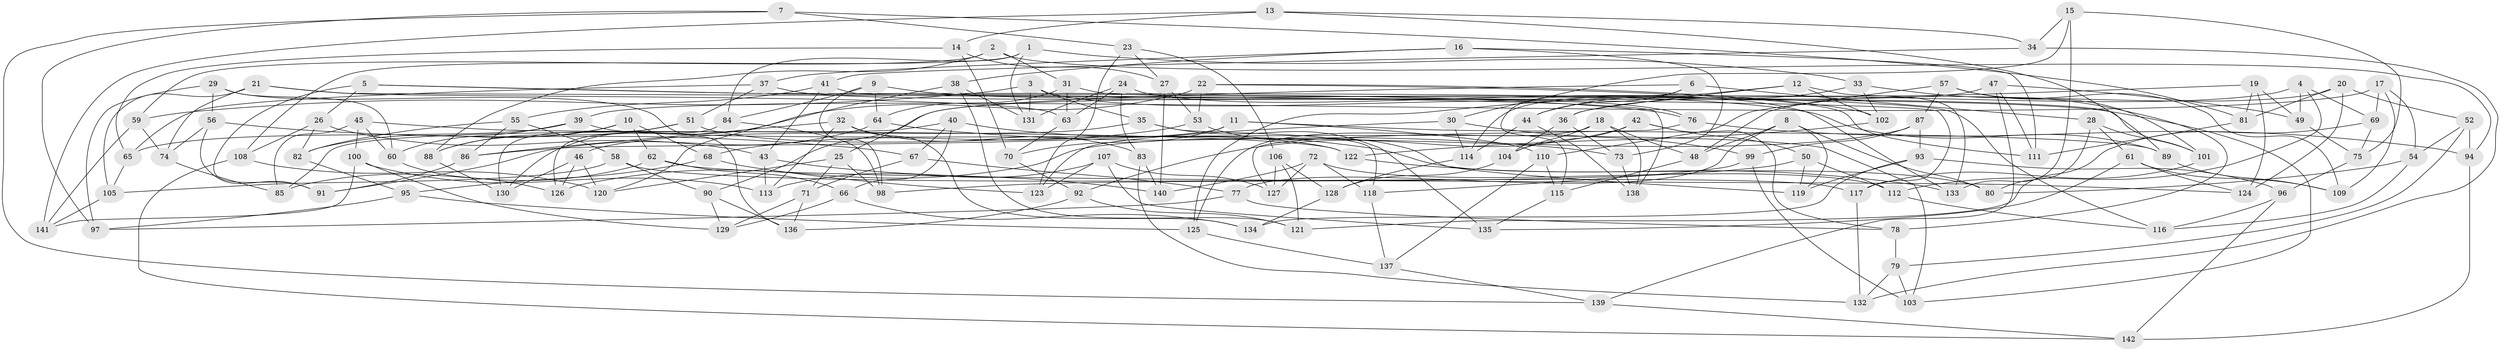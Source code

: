 // coarse degree distribution, {4: 0.45652173913043476, 6: 0.5, 5: 0.043478260869565216}
// Generated by graph-tools (version 1.1) at 2025/42/03/06/25 10:42:21]
// undirected, 142 vertices, 284 edges
graph export_dot {
graph [start="1"]
  node [color=gray90,style=filled];
  1;
  2;
  3;
  4;
  5;
  6;
  7;
  8;
  9;
  10;
  11;
  12;
  13;
  14;
  15;
  16;
  17;
  18;
  19;
  20;
  21;
  22;
  23;
  24;
  25;
  26;
  27;
  28;
  29;
  30;
  31;
  32;
  33;
  34;
  35;
  36;
  37;
  38;
  39;
  40;
  41;
  42;
  43;
  44;
  45;
  46;
  47;
  48;
  49;
  50;
  51;
  52;
  53;
  54;
  55;
  56;
  57;
  58;
  59;
  60;
  61;
  62;
  63;
  64;
  65;
  66;
  67;
  68;
  69;
  70;
  71;
  72;
  73;
  74;
  75;
  76;
  77;
  78;
  79;
  80;
  81;
  82;
  83;
  84;
  85;
  86;
  87;
  88;
  89;
  90;
  91;
  92;
  93;
  94;
  95;
  96;
  97;
  98;
  99;
  100;
  101;
  102;
  103;
  104;
  105;
  106;
  107;
  108;
  109;
  110;
  111;
  112;
  113;
  114;
  115;
  116;
  117;
  118;
  119;
  120;
  121;
  122;
  123;
  124;
  125;
  126;
  127;
  128;
  129;
  130;
  131;
  132;
  133;
  134;
  135;
  136;
  137;
  138;
  139;
  140;
  141;
  142;
  1 -- 33;
  1 -- 131;
  1 -- 108;
  1 -- 84;
  2 -- 59;
  2 -- 94;
  2 -- 31;
  2 -- 88;
  3 -- 35;
  3 -- 59;
  3 -- 131;
  3 -- 76;
  4 -- 112;
  4 -- 69;
  4 -- 36;
  4 -- 49;
  5 -- 91;
  5 -- 26;
  5 -- 116;
  5 -- 76;
  6 -- 115;
  6 -- 28;
  6 -- 25;
  6 -- 44;
  7 -- 97;
  7 -- 23;
  7 -- 139;
  7 -- 81;
  8 -- 80;
  8 -- 119;
  8 -- 48;
  8 -- 77;
  9 -- 98;
  9 -- 64;
  9 -- 84;
  9 -- 89;
  10 -- 88;
  10 -- 68;
  10 -- 62;
  10 -- 82;
  11 -- 70;
  11 -- 86;
  11 -- 110;
  11 -- 89;
  12 -- 102;
  12 -- 114;
  12 -- 133;
  12 -- 36;
  13 -- 141;
  13 -- 14;
  13 -- 34;
  13 -- 89;
  14 -- 27;
  14 -- 65;
  14 -- 70;
  15 -- 75;
  15 -- 30;
  15 -- 133;
  15 -- 34;
  16 -- 111;
  16 -- 37;
  16 -- 38;
  16 -- 73;
  17 -- 109;
  17 -- 54;
  17 -- 39;
  17 -- 69;
  18 -- 104;
  18 -- 138;
  18 -- 125;
  18 -- 48;
  19 -- 125;
  19 -- 124;
  19 -- 49;
  19 -- 81;
  20 -- 124;
  20 -- 48;
  20 -- 52;
  20 -- 81;
  21 -- 63;
  21 -- 105;
  21 -- 74;
  21 -- 117;
  22 -- 53;
  22 -- 111;
  22 -- 102;
  22 -- 130;
  23 -- 106;
  23 -- 123;
  23 -- 27;
  24 -- 83;
  24 -- 63;
  24 -- 131;
  24 -- 133;
  25 -- 98;
  25 -- 71;
  25 -- 120;
  26 -- 43;
  26 -- 108;
  26 -- 82;
  27 -- 53;
  27 -- 140;
  28 -- 101;
  28 -- 80;
  28 -- 61;
  29 -- 56;
  29 -- 60;
  29 -- 136;
  29 -- 97;
  30 -- 99;
  30 -- 123;
  30 -- 114;
  31 -- 63;
  31 -- 64;
  31 -- 101;
  32 -- 113;
  32 -- 83;
  32 -- 86;
  32 -- 134;
  33 -- 102;
  33 -- 78;
  33 -- 44;
  34 -- 132;
  34 -- 41;
  35 -- 46;
  35 -- 118;
  35 -- 135;
  36 -- 104;
  36 -- 73;
  37 -- 65;
  37 -- 103;
  37 -- 51;
  38 -- 120;
  38 -- 131;
  38 -- 121;
  39 -- 103;
  39 -- 65;
  39 -- 60;
  40 -- 67;
  40 -- 80;
  40 -- 66;
  40 -- 85;
  41 -- 138;
  41 -- 43;
  41 -- 55;
  42 -- 78;
  42 -- 50;
  42 -- 92;
  42 -- 104;
  43 -- 140;
  43 -- 113;
  44 -- 114;
  44 -- 138;
  45 -- 100;
  45 -- 60;
  45 -- 85;
  45 -- 122;
  46 -- 130;
  46 -- 126;
  46 -- 120;
  47 -- 139;
  47 -- 49;
  47 -- 90;
  47 -- 111;
  48 -- 115;
  49 -- 75;
  50 -- 112;
  50 -- 98;
  50 -- 119;
  51 -- 122;
  51 -- 130;
  51 -- 88;
  52 -- 54;
  52 -- 79;
  52 -- 94;
  53 -- 68;
  53 -- 119;
  54 -- 116;
  54 -- 80;
  55 -- 82;
  55 -- 86;
  55 -- 58;
  56 -- 67;
  56 -- 74;
  56 -- 91;
  57 -- 109;
  57 -- 101;
  57 -- 110;
  57 -- 87;
  58 -- 90;
  58 -- 117;
  58 -- 105;
  59 -- 74;
  59 -- 141;
  60 -- 126;
  61 -- 109;
  61 -- 135;
  61 -- 124;
  62 -- 124;
  62 -- 85;
  62 -- 66;
  63 -- 70;
  64 -- 91;
  64 -- 73;
  65 -- 105;
  66 -- 134;
  66 -- 129;
  67 -- 77;
  67 -- 71;
  68 -- 95;
  68 -- 123;
  69 -- 121;
  69 -- 75;
  70 -- 92;
  71 -- 129;
  71 -- 136;
  72 -- 140;
  72 -- 112;
  72 -- 118;
  72 -- 127;
  73 -- 138;
  74 -- 85;
  75 -- 96;
  76 -- 94;
  76 -- 127;
  77 -- 78;
  77 -- 97;
  78 -- 79;
  79 -- 103;
  79 -- 132;
  81 -- 111;
  82 -- 95;
  83 -- 140;
  83 -- 132;
  84 -- 126;
  84 -- 98;
  86 -- 91;
  87 -- 93;
  87 -- 99;
  87 -- 126;
  88 -- 130;
  89 -- 109;
  90 -- 129;
  90 -- 136;
  92 -- 136;
  92 -- 121;
  93 -- 96;
  93 -- 119;
  93 -- 134;
  94 -- 142;
  95 -- 97;
  95 -- 125;
  96 -- 142;
  96 -- 116;
  99 -- 103;
  99 -- 118;
  100 -- 141;
  100 -- 113;
  100 -- 129;
  101 -- 117;
  102 -- 122;
  104 -- 128;
  105 -- 141;
  106 -- 127;
  106 -- 128;
  106 -- 121;
  107 -- 127;
  107 -- 123;
  107 -- 135;
  107 -- 113;
  108 -- 142;
  108 -- 120;
  110 -- 115;
  110 -- 137;
  112 -- 116;
  114 -- 128;
  115 -- 135;
  117 -- 132;
  118 -- 137;
  122 -- 133;
  125 -- 137;
  128 -- 134;
  137 -- 139;
  139 -- 142;
}
